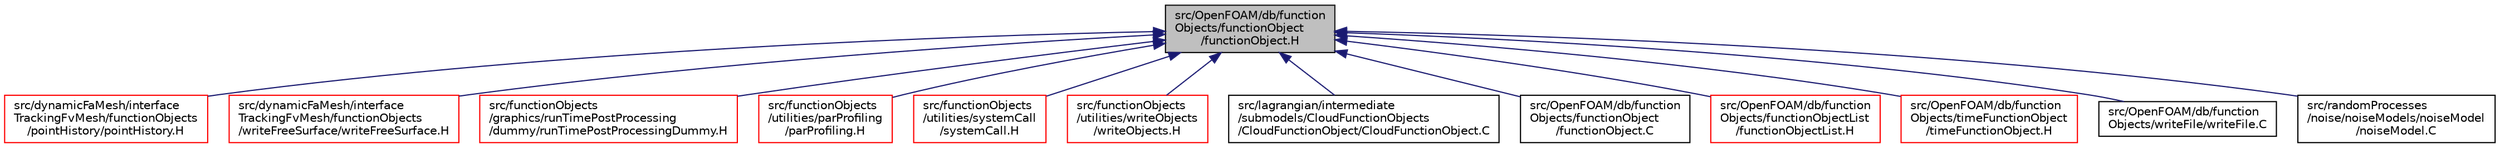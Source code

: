 digraph "src/OpenFOAM/db/functionObjects/functionObject/functionObject.H"
{
  bgcolor="transparent";
  edge [fontname="Helvetica",fontsize="10",labelfontname="Helvetica",labelfontsize="10"];
  node [fontname="Helvetica",fontsize="10",shape=record];
  Node1 [label="src/OpenFOAM/db/function\lObjects/functionObject\l/functionObject.H",height=0.2,width=0.4,color="black", fillcolor="grey75", style="filled" fontcolor="black"];
  Node1 -> Node2 [dir="back",color="midnightblue",fontsize="10",style="solid",fontname="Helvetica"];
  Node2 [label="src/dynamicFaMesh/interface\lTrackingFvMesh/functionObjects\l/pointHistory/pointHistory.H",height=0.2,width=0.4,color="red",URL="$pointHistory_8H.html"];
  Node1 -> Node3 [dir="back",color="midnightblue",fontsize="10",style="solid",fontname="Helvetica"];
  Node3 [label="src/dynamicFaMesh/interface\lTrackingFvMesh/functionObjects\l/writeFreeSurface/writeFreeSurface.H",height=0.2,width=0.4,color="red",URL="$writeFreeSurface_8H.html"];
  Node1 -> Node4 [dir="back",color="midnightblue",fontsize="10",style="solid",fontname="Helvetica"];
  Node4 [label="src/functionObjects\l/graphics/runTimePostProcessing\l/dummy/runTimePostProcessingDummy.H",height=0.2,width=0.4,color="red",URL="$runTimePostProcessingDummy_8H.html"];
  Node1 -> Node5 [dir="back",color="midnightblue",fontsize="10",style="solid",fontname="Helvetica"];
  Node5 [label="src/functionObjects\l/utilities/parProfiling\l/parProfiling.H",height=0.2,width=0.4,color="red",URL="$parProfiling_8H.html"];
  Node1 -> Node6 [dir="back",color="midnightblue",fontsize="10",style="solid",fontname="Helvetica"];
  Node6 [label="src/functionObjects\l/utilities/systemCall\l/systemCall.H",height=0.2,width=0.4,color="red",URL="$systemCall_8H.html"];
  Node1 -> Node7 [dir="back",color="midnightblue",fontsize="10",style="solid",fontname="Helvetica"];
  Node7 [label="src/functionObjects\l/utilities/writeObjects\l/writeObjects.H",height=0.2,width=0.4,color="red",URL="$writeObjects_8H.html"];
  Node1 -> Node8 [dir="back",color="midnightblue",fontsize="10",style="solid",fontname="Helvetica"];
  Node8 [label="src/lagrangian/intermediate\l/submodels/CloudFunctionObjects\l/CloudFunctionObject/CloudFunctionObject.C",height=0.2,width=0.4,color="black",URL="$CloudFunctionObject_8C.html"];
  Node1 -> Node9 [dir="back",color="midnightblue",fontsize="10",style="solid",fontname="Helvetica"];
  Node9 [label="src/OpenFOAM/db/function\lObjects/functionObject\l/functionObject.C",height=0.2,width=0.4,color="black",URL="$functionObject_8C.html"];
  Node1 -> Node10 [dir="back",color="midnightblue",fontsize="10",style="solid",fontname="Helvetica"];
  Node10 [label="src/OpenFOAM/db/function\lObjects/functionObjectList\l/functionObjectList.H",height=0.2,width=0.4,color="red",URL="$functionObjectList_8H.html"];
  Node1 -> Node11 [dir="back",color="midnightblue",fontsize="10",style="solid",fontname="Helvetica"];
  Node11 [label="src/OpenFOAM/db/function\lObjects/timeFunctionObject\l/timeFunctionObject.H",height=0.2,width=0.4,color="red",URL="$timeFunctionObject_8H.html"];
  Node1 -> Node12 [dir="back",color="midnightblue",fontsize="10",style="solid",fontname="Helvetica"];
  Node12 [label="src/OpenFOAM/db/function\lObjects/writeFile/writeFile.C",height=0.2,width=0.4,color="black",URL="$writeFile_8C.html"];
  Node1 -> Node13 [dir="back",color="midnightblue",fontsize="10",style="solid",fontname="Helvetica"];
  Node13 [label="src/randomProcesses\l/noise/noiseModels/noiseModel\l/noiseModel.C",height=0.2,width=0.4,color="black",URL="$noiseModel_8C.html"];
}
